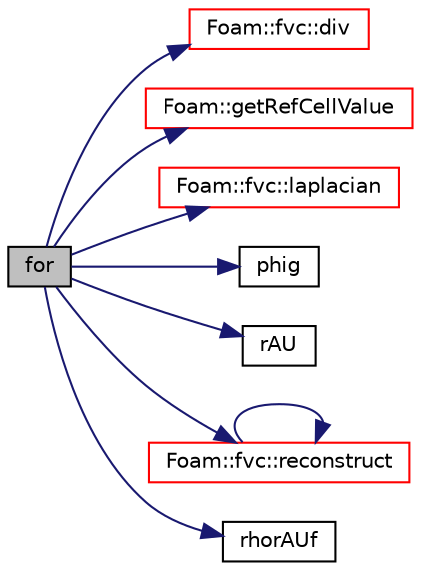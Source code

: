 digraph "for"
{
  bgcolor="transparent";
  edge [fontname="Helvetica",fontsize="10",labelfontname="Helvetica",labelfontsize="10"];
  node [fontname="Helvetica",fontsize="10",shape=record];
  rankdir="LR";
  Node1 [label="for",height=0.2,width=0.4,color="black", fillcolor="grey75", style="filled", fontcolor="black"];
  Node1 -> Node2 [color="midnightblue",fontsize="10",style="solid",fontname="Helvetica"];
  Node2 [label="Foam::fvc::div",height=0.2,width=0.4,color="red",URL="$a10792.html#a585533948ad80abfe589d920c641f251"];
  Node1 -> Node3 [color="midnightblue",fontsize="10",style="solid",fontname="Helvetica"];
  Node3 [label="Foam::getRefCellValue",height=0.2,width=0.4,color="red",URL="$a10758.html#ab8c5925a3fe1c81494baa5e0fd3ca98b",tooltip="Return the current value of field in the reference cell. "];
  Node1 -> Node4 [color="midnightblue",fontsize="10",style="solid",fontname="Helvetica"];
  Node4 [label="Foam::fvc::laplacian",height=0.2,width=0.4,color="red",URL="$a10792.html#ac75bff389d0405149b204b0d7ac214cd"];
  Node1 -> Node5 [color="midnightblue",fontsize="10",style="solid",fontname="Helvetica"];
  Node5 [label="phig",height=0.2,width=0.4,color="black",URL="$a02938.html#a556bb449d809ee40ca35cc2ee766b26d"];
  Node1 -> Node6 [color="midnightblue",fontsize="10",style="solid",fontname="Helvetica"];
  Node6 [label="rAU",height=0.2,width=0.4,color="black",URL="$a02937.html#a4ae3ff6f0732a8a206a641d7ff2d9f7d"];
  Node1 -> Node7 [color="midnightblue",fontsize="10",style="solid",fontname="Helvetica"];
  Node7 [label="Foam::fvc::reconstruct",height=0.2,width=0.4,color="red",URL="$a10792.html#ad8a6471328adb4cddcc0d4cedfa39ca2"];
  Node7 -> Node7 [color="midnightblue",fontsize="10",style="solid",fontname="Helvetica"];
  Node1 -> Node8 [color="midnightblue",fontsize="10",style="solid",fontname="Helvetica"];
  Node8 [label="rhorAUf",height=0.2,width=0.4,color="black",URL="$a02937.html#afd8c4e61a2e39cb5143264971d9c72b8"];
}
